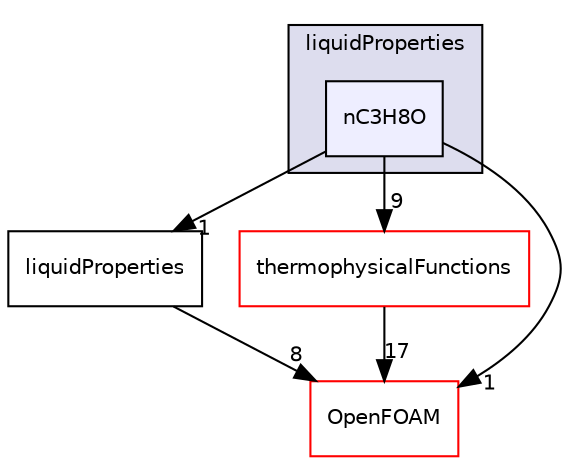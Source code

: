 digraph "src/thermophysicalModels/properties/liquidProperties/nC3H8O" {
  bgcolor=transparent;
  compound=true
  node [ fontsize="10", fontname="Helvetica"];
  edge [ labelfontsize="10", labelfontname="Helvetica"];
  subgraph clusterdir_bfc4847ad5382b13ef47be8e41a5ff58 {
    graph [ bgcolor="#ddddee", pencolor="black", label="liquidProperties" fontname="Helvetica", fontsize="10", URL="dir_bfc4847ad5382b13ef47be8e41a5ff58.html"]
  dir_c831f1ab31d68cf967c636f64c66bfd5 [shape=box, label="nC3H8O", style="filled", fillcolor="#eeeeff", pencolor="black", URL="dir_c831f1ab31d68cf967c636f64c66bfd5.html"];
  }
  dir_f264eb281aea58a95d7000fded14adc7 [shape=box label="liquidProperties" URL="dir_f264eb281aea58a95d7000fded14adc7.html"];
  dir_05d20c15c5fbf8a8f07c4f897848dece [shape=box label="thermophysicalFunctions" color="red" URL="dir_05d20c15c5fbf8a8f07c4f897848dece.html"];
  dir_c5473ff19b20e6ec4dfe5c310b3778a8 [shape=box label="OpenFOAM" color="red" URL="dir_c5473ff19b20e6ec4dfe5c310b3778a8.html"];
  dir_f264eb281aea58a95d7000fded14adc7->dir_c5473ff19b20e6ec4dfe5c310b3778a8 [headlabel="8", labeldistance=1.5 headhref="dir_002840_001896.html"];
  dir_c831f1ab31d68cf967c636f64c66bfd5->dir_f264eb281aea58a95d7000fded14adc7 [headlabel="1", labeldistance=1.5 headhref="dir_002843_002840.html"];
  dir_c831f1ab31d68cf967c636f64c66bfd5->dir_05d20c15c5fbf8a8f07c4f897848dece [headlabel="9", labeldistance=1.5 headhref="dir_002843_002985.html"];
  dir_c831f1ab31d68cf967c636f64c66bfd5->dir_c5473ff19b20e6ec4dfe5c310b3778a8 [headlabel="1", labeldistance=1.5 headhref="dir_002843_001896.html"];
  dir_05d20c15c5fbf8a8f07c4f897848dece->dir_c5473ff19b20e6ec4dfe5c310b3778a8 [headlabel="17", labeldistance=1.5 headhref="dir_002985_001896.html"];
}
